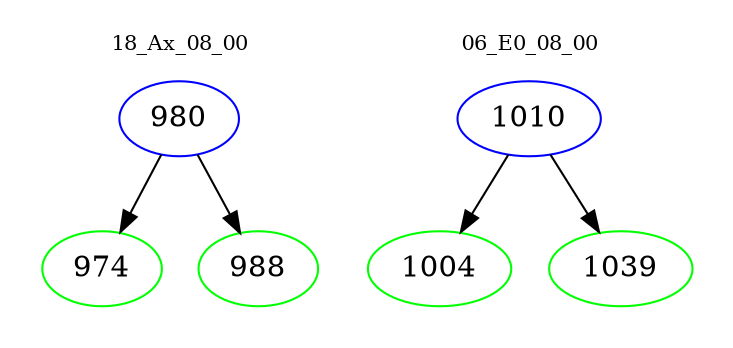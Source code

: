 digraph{
subgraph cluster_0 {
color = white
label = "18_Ax_08_00";
fontsize=10;
T0_980 [label="980", color="blue"]
T0_980 -> T0_974 [color="black"]
T0_974 [label="974", color="green"]
T0_980 -> T0_988 [color="black"]
T0_988 [label="988", color="green"]
}
subgraph cluster_1 {
color = white
label = "06_E0_08_00";
fontsize=10;
T1_1010 [label="1010", color="blue"]
T1_1010 -> T1_1004 [color="black"]
T1_1004 [label="1004", color="green"]
T1_1010 -> T1_1039 [color="black"]
T1_1039 [label="1039", color="green"]
}
}

